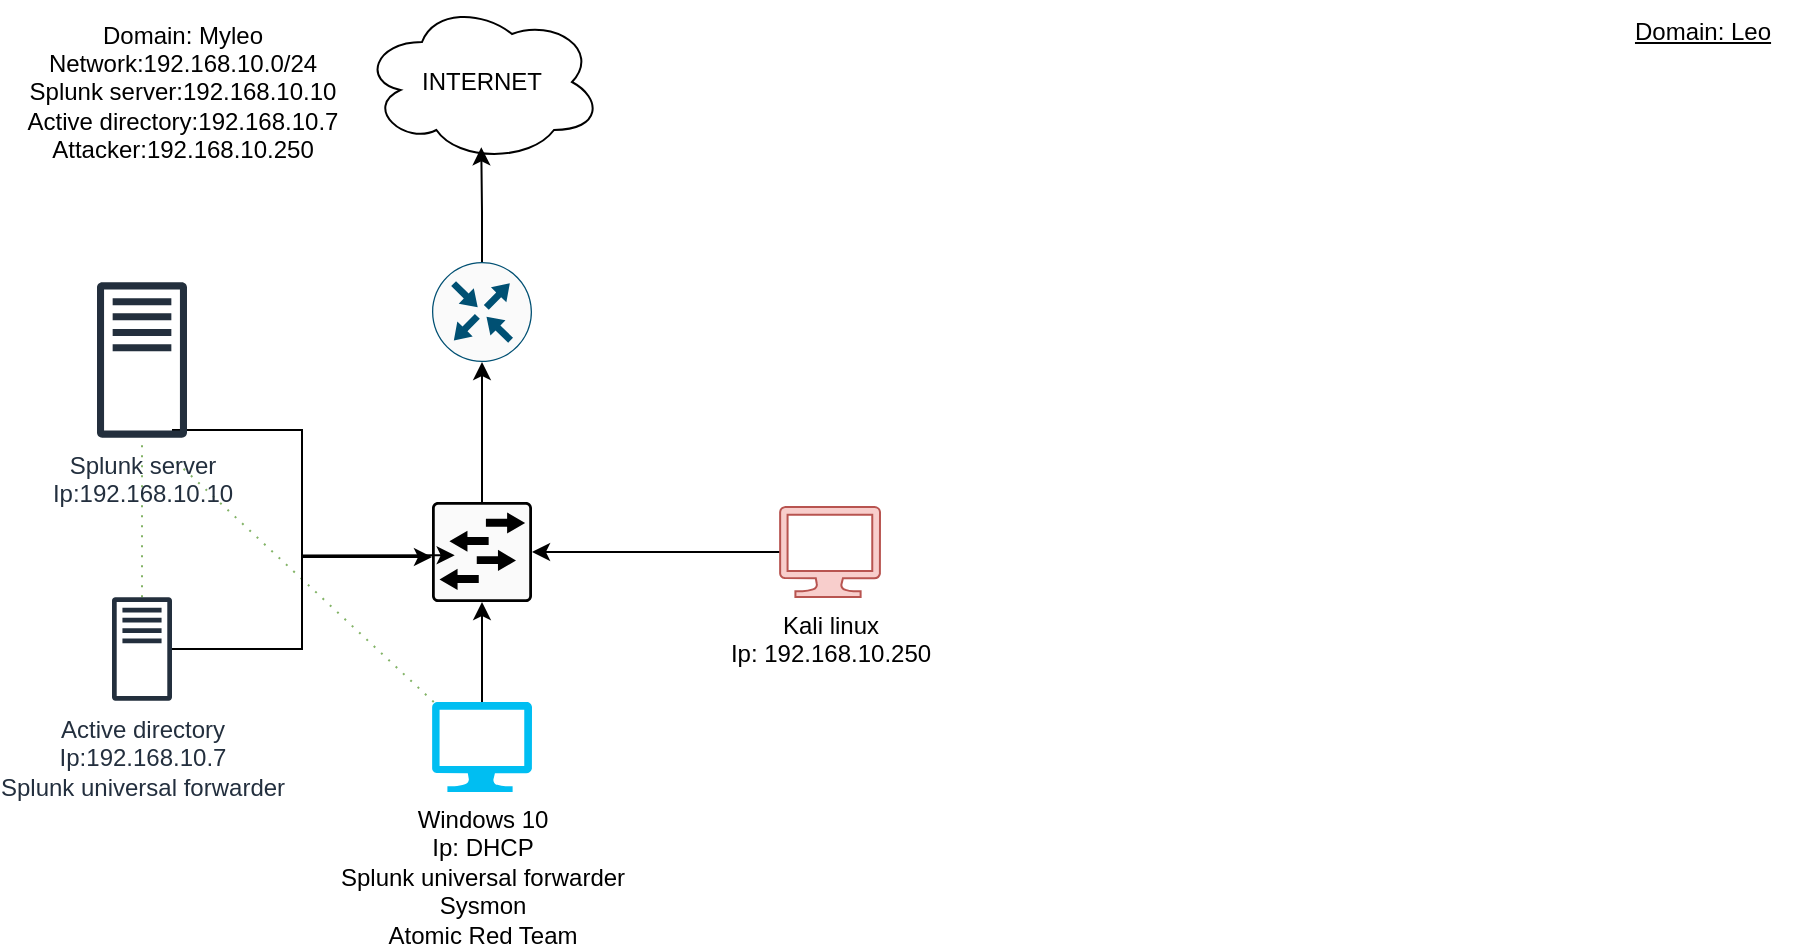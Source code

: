 <mxfile version="24.0.8" type="device">
  <diagram name="Page-1" id="CFpZglOBAtVq6W_yrS_q">
    <mxGraphModel dx="424" dy="459" grid="1" gridSize="10" guides="1" tooltips="1" connect="1" arrows="1" fold="1" page="1" pageScale="1" pageWidth="827" pageHeight="1169" math="0" shadow="0">
      <root>
        <mxCell id="0" />
        <mxCell id="1" parent="0" />
        <mxCell id="53WiCXzm5NEHL9y_vGsJ-48" value="" style="rounded=0;orthogonalLoop=1;jettySize=auto;html=1;dashed=1;dashPattern=1 4;endArrow=none;endFill=0;fillColor=#d5e8d4;strokeColor=#82b366;" parent="1" source="53WiCXzm5NEHL9y_vGsJ-3" target="53WiCXzm5NEHL9y_vGsJ-46" edge="1">
          <mxGeometry relative="1" as="geometry" />
        </mxCell>
        <mxCell id="53WiCXzm5NEHL9y_vGsJ-3" value="Active directory&lt;div&gt;Ip:192.168.10.7&lt;/div&gt;&lt;div&gt;Splunk universal forwarder&lt;/div&gt;" style="sketch=0;outlineConnect=0;fontColor=#232F3E;gradientColor=none;fillColor=#232F3D;strokeColor=none;dashed=0;verticalLabelPosition=bottom;verticalAlign=top;align=center;html=1;fontSize=12;fontStyle=0;aspect=fixed;pointerEvents=1;shape=mxgraph.aws4.traditional_server;" parent="1" vertex="1">
          <mxGeometry x="80" y="317.5" width="30" height="52" as="geometry" />
        </mxCell>
        <mxCell id="53WiCXzm5NEHL9y_vGsJ-43" style="rounded=0;orthogonalLoop=1;jettySize=auto;html=1;dashed=1;dashPattern=1 4;endArrow=none;endFill=0;fillColor=#d5e8d4;strokeColor=#82b366;" parent="1" source="53WiCXzm5NEHL9y_vGsJ-6" edge="1">
          <mxGeometry relative="1" as="geometry">
            <mxPoint x="110" y="247.985" as="targetPoint" />
          </mxGeometry>
        </mxCell>
        <mxCell id="53WiCXzm5NEHL9y_vGsJ-6" value="Windows 10&lt;div&gt;Ip: DHCP&lt;/div&gt;&lt;div&gt;Splunk universal forwarder&lt;/div&gt;&lt;div&gt;Sysmon&lt;/div&gt;&lt;div&gt;Atomic Red Team&lt;/div&gt;" style="verticalLabelPosition=bottom;html=1;verticalAlign=top;align=center;strokeColor=none;fillColor=#00BEF2;shape=mxgraph.azure.computer;pointerEvents=1;" parent="1" vertex="1">
          <mxGeometry x="240" y="370" width="50" height="45" as="geometry" />
        </mxCell>
        <mxCell id="53WiCXzm5NEHL9y_vGsJ-37" value="" style="edgeStyle=orthogonalEdgeStyle;rounded=0;orthogonalLoop=1;jettySize=auto;html=1;" parent="1" source="53WiCXzm5NEHL9y_vGsJ-7" target="53WiCXzm5NEHL9y_vGsJ-34" edge="1">
          <mxGeometry relative="1" as="geometry" />
        </mxCell>
        <mxCell id="53WiCXzm5NEHL9y_vGsJ-7" value="Kali linux&lt;div&gt;Ip: 192.168.10.250&lt;/div&gt;" style="verticalLabelPosition=bottom;html=1;verticalAlign=top;align=center;strokeColor=#b85450;fillColor=#f8cecc;shape=mxgraph.azure.computer;pointerEvents=1;" parent="1" vertex="1">
          <mxGeometry x="414" y="272.5" width="50" height="45" as="geometry" />
        </mxCell>
        <mxCell id="53WiCXzm5NEHL9y_vGsJ-8" value="INTERNET" style="ellipse;shape=cloud;whiteSpace=wrap;html=1;" parent="1" vertex="1">
          <mxGeometry x="205" y="20" width="120" height="80" as="geometry" />
        </mxCell>
        <mxCell id="53WiCXzm5NEHL9y_vGsJ-24" value="" style="sketch=0;points=[[0.5,0,0],[1,0.5,0],[0.5,1,0],[0,0.5,0],[0.145,0.145,0],[0.856,0.145,0],[0.855,0.856,0],[0.145,0.855,0]];verticalLabelPosition=bottom;html=1;verticalAlign=top;aspect=fixed;align=center;pointerEvents=1;shape=mxgraph.cisco19.rect;prIcon=router;fillColor=#FAFAFA;strokeColor=#005073;" parent="1" vertex="1">
          <mxGeometry x="240" y="150" width="50" height="50" as="geometry" />
        </mxCell>
        <mxCell id="53WiCXzm5NEHL9y_vGsJ-32" style="edgeStyle=orthogonalEdgeStyle;rounded=0;orthogonalLoop=1;jettySize=auto;html=1;entryX=0;entryY=0.75;entryDx=0;entryDy=0;entryPerimeter=0;" parent="1" edge="1">
          <mxGeometry relative="1" as="geometry">
            <mxPoint x="110" y="234" as="sourcePoint" />
            <mxPoint x="240" y="297.5" as="targetPoint" />
            <Array as="points">
              <mxPoint x="175" y="234" />
              <mxPoint x="175" y="298" />
            </Array>
          </mxGeometry>
        </mxCell>
        <mxCell id="53WiCXzm5NEHL9y_vGsJ-34" value="" style="sketch=0;points=[[0.015,0.015,0],[0.985,0.015,0],[0.985,0.985,0],[0.015,0.985,0],[0.25,0,0],[0.5,0,0],[0.75,0,0],[1,0.25,0],[1,0.5,0],[1,0.75,0],[0.75,1,0],[0.5,1,0],[0.25,1,0],[0,0.75,0],[0,0.5,0],[0,0.25,0]];verticalLabelPosition=bottom;html=1;verticalAlign=top;aspect=fixed;align=center;pointerEvents=1;shape=mxgraph.cisco19.rect;prIcon=l2_switch;fillColor=#FAFAFA;strokeColor=default;" parent="1" vertex="1">
          <mxGeometry x="240" y="270" width="50" height="50" as="geometry" />
        </mxCell>
        <mxCell id="53WiCXzm5NEHL9y_vGsJ-35" style="edgeStyle=orthogonalEdgeStyle;rounded=0;orthogonalLoop=1;jettySize=auto;html=1;entryX=0.227;entryY=0.533;entryDx=0;entryDy=0;entryPerimeter=0;" parent="1" source="53WiCXzm5NEHL9y_vGsJ-3" target="53WiCXzm5NEHL9y_vGsJ-34" edge="1">
          <mxGeometry relative="1" as="geometry" />
        </mxCell>
        <mxCell id="53WiCXzm5NEHL9y_vGsJ-36" style="edgeStyle=orthogonalEdgeStyle;rounded=0;orthogonalLoop=1;jettySize=auto;html=1;entryX=0.5;entryY=1;entryDx=0;entryDy=0;entryPerimeter=0;" parent="1" source="53WiCXzm5NEHL9y_vGsJ-6" target="53WiCXzm5NEHL9y_vGsJ-34" edge="1">
          <mxGeometry relative="1" as="geometry" />
        </mxCell>
        <mxCell id="53WiCXzm5NEHL9y_vGsJ-39" style="edgeStyle=orthogonalEdgeStyle;rounded=0;orthogonalLoop=1;jettySize=auto;html=1;entryX=0.5;entryY=1;entryDx=0;entryDy=0;entryPerimeter=0;" parent="1" source="53WiCXzm5NEHL9y_vGsJ-34" target="53WiCXzm5NEHL9y_vGsJ-24" edge="1">
          <mxGeometry relative="1" as="geometry" />
        </mxCell>
        <mxCell id="53WiCXzm5NEHL9y_vGsJ-40" style="edgeStyle=orthogonalEdgeStyle;rounded=0;orthogonalLoop=1;jettySize=auto;html=1;entryX=0.497;entryY=0.908;entryDx=0;entryDy=0;entryPerimeter=0;" parent="1" source="53WiCXzm5NEHL9y_vGsJ-24" target="53WiCXzm5NEHL9y_vGsJ-8" edge="1">
          <mxGeometry relative="1" as="geometry" />
        </mxCell>
        <mxCell id="53WiCXzm5NEHL9y_vGsJ-41" value="Domain: Leo" style="text;html=1;align=center;verticalAlign=middle;resizable=0;points=[];autosize=1;strokeColor=none;fillColor=none;fontStyle=4" parent="1" vertex="1">
          <mxGeometry x="830" y="20" width="90" height="30" as="geometry" />
        </mxCell>
        <mxCell id="53WiCXzm5NEHL9y_vGsJ-42" value="Domain: Myleo&lt;div&gt;Network:192.168.10.0/24&lt;/div&gt;&lt;div&gt;Splunk server:192.168.10.10&lt;/div&gt;&lt;div&gt;Active directory:192.168.10.7&lt;/div&gt;&lt;div&gt;Attacker:192.168.10.250&lt;/div&gt;" style="text;html=1;align=center;verticalAlign=middle;resizable=0;points=[];autosize=1;strokeColor=none;fillColor=none;" parent="1" vertex="1">
          <mxGeometry x="25" y="20" width="180" height="90" as="geometry" />
        </mxCell>
        <mxCell id="53WiCXzm5NEHL9y_vGsJ-46" value="Splunk server&lt;div&gt;Ip:192.168.10.10&lt;/div&gt;" style="sketch=0;outlineConnect=0;fontColor=#232F3E;gradientColor=none;fillColor=#232F3D;strokeColor=none;dashed=0;verticalLabelPosition=bottom;verticalAlign=top;align=center;html=1;fontSize=12;fontStyle=0;aspect=fixed;pointerEvents=1;shape=mxgraph.aws4.traditional_server;" parent="1" vertex="1">
          <mxGeometry x="72.5" y="160" width="45" height="78" as="geometry" />
        </mxCell>
      </root>
    </mxGraphModel>
  </diagram>
</mxfile>
